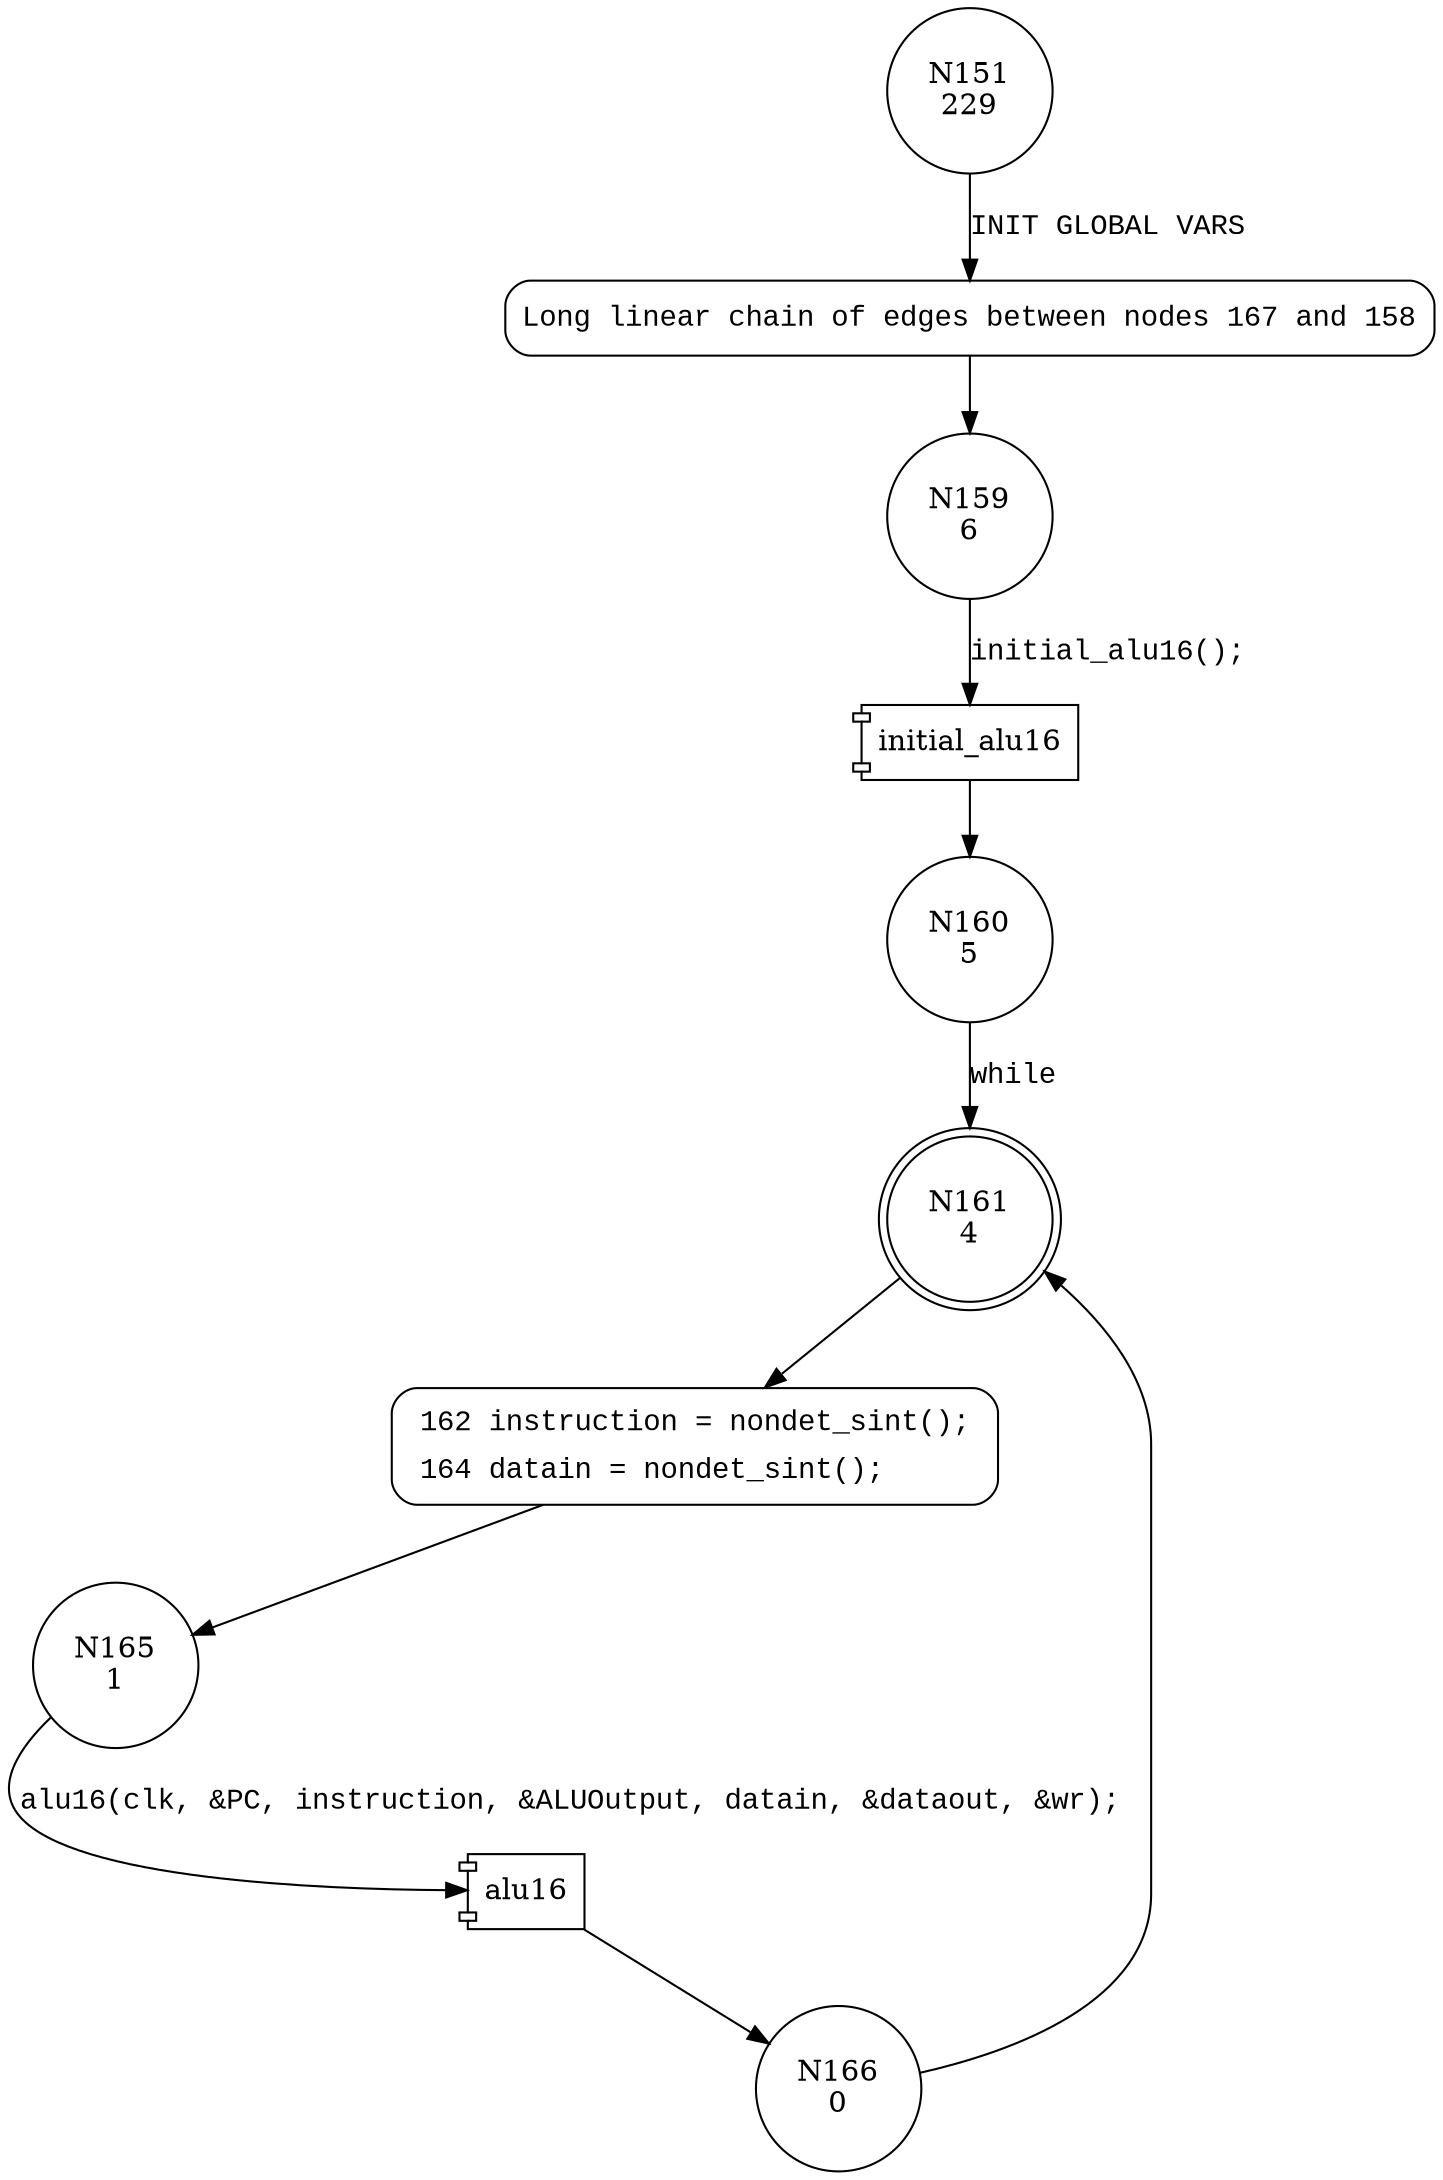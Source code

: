 digraph main {
151 [shape="circle" label="N151\n229"]
167 [shape="circle" label="N167\n228"]
159 [shape="circle" label="N159\n6"]
160 [shape="circle" label="N160\n5"]
161 [shape="doublecircle" label="N161\n4"]
162 [shape="circle" label="N162\n3"]
165 [shape="circle" label="N165\n1"]
166 [shape="circle" label="N166\n0"]
167 [style="filled,bold" penwidth="1" fillcolor="white" fontname="Courier New" shape="Mrecord" label="Long linear chain of edges between nodes 167 and 158"]
167 -> 159[label=""]
162 [style="filled,bold" penwidth="1" fillcolor="white" fontname="Courier New" shape="Mrecord" label=<<table border="0" cellborder="0" cellpadding="3" bgcolor="white"><tr><td align="right">162</td><td align="left">instruction = nondet_sint();</td></tr><tr><td align="right">164</td><td align="left">datain = nondet_sint();</td></tr></table>>]
162 -> 165[label=""]
151 -> 167 [label="INIT GLOBAL VARS" fontname="Courier New"]
100001 [shape="component" label="initial_alu16"]
159 -> 100001 [label="initial_alu16();" fontname="Courier New"]
100001 -> 160 [label="" fontname="Courier New"]
161 -> 162 [label="" fontname="Courier New"]
100002 [shape="component" label="alu16"]
165 -> 100002 [label="alu16(clk, &PC, instruction, &ALUOutput, datain, &dataout, &wr);" fontname="Courier New"]
100002 -> 166 [label="" fontname="Courier New"]
160 -> 161 [label="while" fontname="Courier New"]
166 -> 161 [label="" fontname="Courier New"]
}